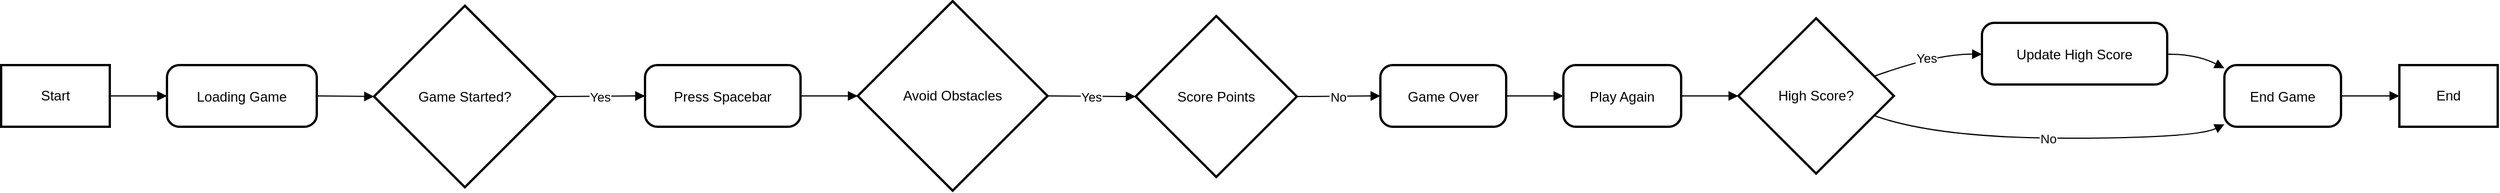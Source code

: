 <mxfile version="26.0.10">
  <diagram name="Page-1" id="qUiLAYDexzP6i4zpysKf">
    <mxGraphModel>
      <root>
        <mxCell id="0" />
        <mxCell id="1" parent="0" />
        <mxCell id="2" value="Start" style="whiteSpace=wrap;strokeWidth=2;" vertex="1" parent="1">
          <mxGeometry x="8" y="64" width="95" height="54" as="geometry" />
        </mxCell>
        <mxCell id="3" value="Loading Game" style="rounded=1;arcSize=20;strokeWidth=2" vertex="1" parent="1">
          <mxGeometry x="153" y="64" width="131" height="54" as="geometry" />
        </mxCell>
        <mxCell id="4" value="Game Started?" style="rhombus;strokeWidth=2;whiteSpace=wrap;" vertex="1" parent="1">
          <mxGeometry x="334" y="12" width="159" height="159" as="geometry" />
        </mxCell>
        <mxCell id="5" value="Press Spacebar" style="rounded=1;arcSize=20;strokeWidth=2" vertex="1" parent="1">
          <mxGeometry x="571" y="64" width="136" height="54" as="geometry" />
        </mxCell>
        <mxCell id="6" value="Avoid Obstacles" style="rhombus;strokeWidth=2;whiteSpace=wrap;" vertex="1" parent="1">
          <mxGeometry x="757" y="8" width="166" height="166" as="geometry" />
        </mxCell>
        <mxCell id="7" value="Score Points" style="rhombus;strokeWidth=2;whiteSpace=wrap;" vertex="1" parent="1">
          <mxGeometry x="1000" y="21" width="141" height="141" as="geometry" />
        </mxCell>
        <mxCell id="8" value="Game Over" style="rounded=1;arcSize=20;strokeWidth=2" vertex="1" parent="1">
          <mxGeometry x="1214" y="64" width="110" height="54" as="geometry" />
        </mxCell>
        <mxCell id="9" value="Play Again" style="rounded=1;arcSize=20;strokeWidth=2" vertex="1" parent="1">
          <mxGeometry x="1374" y="64" width="103" height="54" as="geometry" />
        </mxCell>
        <mxCell id="10" value="High Score?" style="rhombus;strokeWidth=2;whiteSpace=wrap;" vertex="1" parent="1">
          <mxGeometry x="1527" y="23" width="136" height="136" as="geometry" />
        </mxCell>
        <mxCell id="11" value="Update High Score" style="rounded=1;arcSize=20;strokeWidth=2" vertex="1" parent="1">
          <mxGeometry x="1740" y="27" width="162" height="54" as="geometry" />
        </mxCell>
        <mxCell id="12" value="End Game" style="rounded=1;arcSize=20;strokeWidth=2" vertex="1" parent="1">
          <mxGeometry x="1952" y="64" width="102" height="54" as="geometry" />
        </mxCell>
        <mxCell id="13" value="End" style="whiteSpace=wrap;strokeWidth=2;" vertex="1" parent="1">
          <mxGeometry x="2105" y="64" width="86" height="54" as="geometry" />
        </mxCell>
        <mxCell id="14" value="" style="curved=1;startArrow=none;endArrow=block;exitX=1;exitY=0.5;entryX=0;entryY=0.5;" edge="1" parent="1" source="2" target="3">
          <mxGeometry relative="1" as="geometry">
            <Array as="points" />
          </mxGeometry>
        </mxCell>
        <mxCell id="15" value="" style="curved=1;startArrow=none;endArrow=block;exitX=1;exitY=0.5;entryX=0;entryY=0.5;" edge="1" parent="1" source="3" target="4">
          <mxGeometry relative="1" as="geometry">
            <Array as="points" />
          </mxGeometry>
        </mxCell>
        <mxCell id="16" value="Yes" style="curved=1;startArrow=none;endArrow=block;exitX=1;exitY=0.5;entryX=0;entryY=0.5;" edge="1" parent="1" source="4" target="5">
          <mxGeometry relative="1" as="geometry">
            <Array as="points" />
          </mxGeometry>
        </mxCell>
        <mxCell id="17" value="" style="curved=1;startArrow=none;endArrow=block;exitX=1;exitY=0.5;entryX=0;entryY=0.5;" edge="1" parent="1" source="5" target="6">
          <mxGeometry relative="1" as="geometry">
            <Array as="points" />
          </mxGeometry>
        </mxCell>
        <mxCell id="18" value="Yes" style="curved=1;startArrow=none;endArrow=block;exitX=1;exitY=0.5;entryX=0;entryY=0.5;" edge="1" parent="1" source="6" target="7">
          <mxGeometry relative="1" as="geometry">
            <Array as="points" />
          </mxGeometry>
        </mxCell>
        <mxCell id="19" value="No" style="curved=1;startArrow=none;endArrow=block;exitX=1;exitY=0.5;entryX=0;entryY=0.5;" edge="1" parent="1" source="7" target="8">
          <mxGeometry relative="1" as="geometry">
            <Array as="points" />
          </mxGeometry>
        </mxCell>
        <mxCell id="20" value="" style="curved=1;startArrow=none;endArrow=block;exitX=1;exitY=0.5;entryX=0;entryY=0.5;" edge="1" parent="1" source="8" target="9">
          <mxGeometry relative="1" as="geometry">
            <Array as="points" />
          </mxGeometry>
        </mxCell>
        <mxCell id="21" value="" style="curved=1;startArrow=none;endArrow=block;exitX=1;exitY=0.5;entryX=0;entryY=0.5;" edge="1" parent="1" source="9" target="10">
          <mxGeometry relative="1" as="geometry">
            <Array as="points" />
          </mxGeometry>
        </mxCell>
        <mxCell id="22" value="Yes" style="curved=1;startArrow=none;endArrow=block;exitX=1;exitY=0.33;entryX=0;entryY=0.51;" edge="1" parent="1" source="10" target="11">
          <mxGeometry relative="1" as="geometry">
            <Array as="points">
              <mxPoint x="1701" y="54" />
            </Array>
          </mxGeometry>
        </mxCell>
        <mxCell id="23" value="" style="curved=1;startArrow=none;endArrow=block;exitX=1;exitY=0.51;entryX=0;entryY=0.05;" edge="1" parent="1" source="11" target="12">
          <mxGeometry relative="1" as="geometry">
            <Array as="points">
              <mxPoint x="1927" y="54" />
            </Array>
          </mxGeometry>
        </mxCell>
        <mxCell id="24" value="No" style="curved=1;startArrow=none;endArrow=block;exitX=1;exitY=0.67;entryX=0;entryY=0.96;" edge="1" parent="1" source="10" target="12">
          <mxGeometry relative="1" as="geometry">
            <Array as="points">
              <mxPoint x="1701" y="128" />
              <mxPoint x="1927" y="128" />
            </Array>
          </mxGeometry>
        </mxCell>
        <mxCell id="25" value="" style="curved=1;startArrow=none;endArrow=block;exitX=1.01;exitY=0.5;entryX=0;entryY=0.5;" edge="1" parent="1" source="12" target="13">
          <mxGeometry relative="1" as="geometry">
            <Array as="points" />
          </mxGeometry>
        </mxCell>
      </root>
    </mxGraphModel>
  </diagram>
</mxfile>
